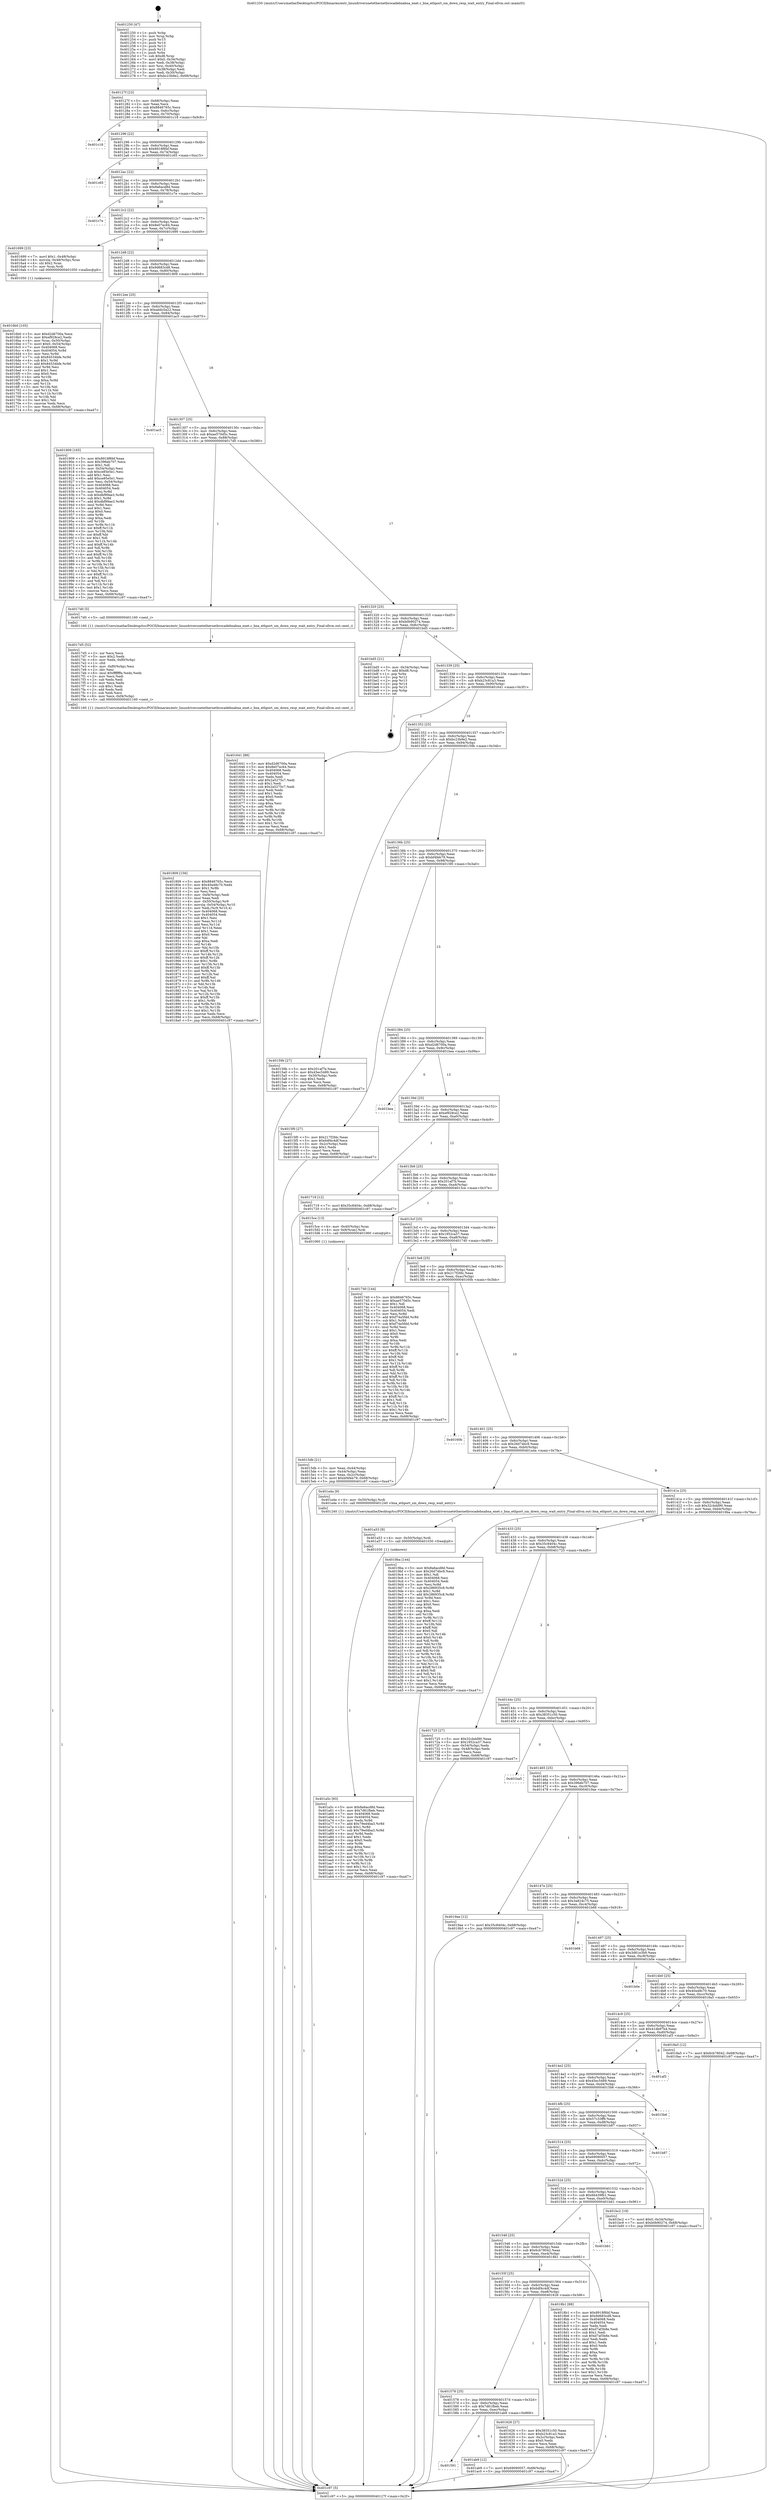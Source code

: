 digraph "0x401250" {
  label = "0x401250 (/mnt/c/Users/mathe/Desktop/tcc/POCII/binaries/extr_linuxdriversnetethernetbrocadebnabna_enet.c_bna_ethport_sm_down_resp_wait_entry_Final-ollvm.out::main(0))"
  labelloc = "t"
  node[shape=record]

  Entry [label="",width=0.3,height=0.3,shape=circle,fillcolor=black,style=filled]
  "0x40127f" [label="{
     0x40127f [23]\l
     | [instrs]\l
     &nbsp;&nbsp;0x40127f \<+3\>: mov -0x68(%rbp),%eax\l
     &nbsp;&nbsp;0x401282 \<+2\>: mov %eax,%ecx\l
     &nbsp;&nbsp;0x401284 \<+6\>: sub $0x8846765c,%ecx\l
     &nbsp;&nbsp;0x40128a \<+3\>: mov %eax,-0x6c(%rbp)\l
     &nbsp;&nbsp;0x40128d \<+3\>: mov %ecx,-0x70(%rbp)\l
     &nbsp;&nbsp;0x401290 \<+6\>: je 0000000000401c18 \<main+0x9c8\>\l
  }"]
  "0x401c18" [label="{
     0x401c18\l
  }", style=dashed]
  "0x401296" [label="{
     0x401296 [22]\l
     | [instrs]\l
     &nbsp;&nbsp;0x401296 \<+5\>: jmp 000000000040129b \<main+0x4b\>\l
     &nbsp;&nbsp;0x40129b \<+3\>: mov -0x6c(%rbp),%eax\l
     &nbsp;&nbsp;0x40129e \<+5\>: sub $0x8918f6bf,%eax\l
     &nbsp;&nbsp;0x4012a3 \<+3\>: mov %eax,-0x74(%rbp)\l
     &nbsp;&nbsp;0x4012a6 \<+6\>: je 0000000000401c65 \<main+0xa15\>\l
  }"]
  Exit [label="",width=0.3,height=0.3,shape=circle,fillcolor=black,style=filled,peripheries=2]
  "0x401c65" [label="{
     0x401c65\l
  }", style=dashed]
  "0x4012ac" [label="{
     0x4012ac [22]\l
     | [instrs]\l
     &nbsp;&nbsp;0x4012ac \<+5\>: jmp 00000000004012b1 \<main+0x61\>\l
     &nbsp;&nbsp;0x4012b1 \<+3\>: mov -0x6c(%rbp),%eax\l
     &nbsp;&nbsp;0x4012b4 \<+5\>: sub $0x8a6acd8d,%eax\l
     &nbsp;&nbsp;0x4012b9 \<+3\>: mov %eax,-0x78(%rbp)\l
     &nbsp;&nbsp;0x4012bc \<+6\>: je 0000000000401c7e \<main+0xa2e\>\l
  }"]
  "0x401591" [label="{
     0x401591\l
  }", style=dashed]
  "0x401c7e" [label="{
     0x401c7e\l
  }", style=dashed]
  "0x4012c2" [label="{
     0x4012c2 [22]\l
     | [instrs]\l
     &nbsp;&nbsp;0x4012c2 \<+5\>: jmp 00000000004012c7 \<main+0x77\>\l
     &nbsp;&nbsp;0x4012c7 \<+3\>: mov -0x6c(%rbp),%eax\l
     &nbsp;&nbsp;0x4012ca \<+5\>: sub $0x8e07ec64,%eax\l
     &nbsp;&nbsp;0x4012cf \<+3\>: mov %eax,-0x7c(%rbp)\l
     &nbsp;&nbsp;0x4012d2 \<+6\>: je 0000000000401699 \<main+0x449\>\l
  }"]
  "0x401ab9" [label="{
     0x401ab9 [12]\l
     | [instrs]\l
     &nbsp;&nbsp;0x401ab9 \<+7\>: movl $0x69090057,-0x68(%rbp)\l
     &nbsp;&nbsp;0x401ac0 \<+5\>: jmp 0000000000401c97 \<main+0xa47\>\l
  }"]
  "0x401699" [label="{
     0x401699 [23]\l
     | [instrs]\l
     &nbsp;&nbsp;0x401699 \<+7\>: movl $0x1,-0x48(%rbp)\l
     &nbsp;&nbsp;0x4016a0 \<+4\>: movslq -0x48(%rbp),%rax\l
     &nbsp;&nbsp;0x4016a4 \<+4\>: shl $0x2,%rax\l
     &nbsp;&nbsp;0x4016a8 \<+3\>: mov %rax,%rdi\l
     &nbsp;&nbsp;0x4016ab \<+5\>: call 0000000000401050 \<malloc@plt\>\l
     | [calls]\l
     &nbsp;&nbsp;0x401050 \{1\} (unknown)\l
  }"]
  "0x4012d8" [label="{
     0x4012d8 [22]\l
     | [instrs]\l
     &nbsp;&nbsp;0x4012d8 \<+5\>: jmp 00000000004012dd \<main+0x8d\>\l
     &nbsp;&nbsp;0x4012dd \<+3\>: mov -0x6c(%rbp),%eax\l
     &nbsp;&nbsp;0x4012e0 \<+5\>: sub $0x9d683cd8,%eax\l
     &nbsp;&nbsp;0x4012e5 \<+3\>: mov %eax,-0x80(%rbp)\l
     &nbsp;&nbsp;0x4012e8 \<+6\>: je 0000000000401909 \<main+0x6b9\>\l
  }"]
  "0x401a5c" [label="{
     0x401a5c [93]\l
     | [instrs]\l
     &nbsp;&nbsp;0x401a5c \<+5\>: mov $0x8a6acd8d,%eax\l
     &nbsp;&nbsp;0x401a61 \<+5\>: mov $0x7d61fbeb,%ecx\l
     &nbsp;&nbsp;0x401a66 \<+7\>: mov 0x404068,%edx\l
     &nbsp;&nbsp;0x401a6d \<+7\>: mov 0x404054,%esi\l
     &nbsp;&nbsp;0x401a74 \<+3\>: mov %edx,%r8d\l
     &nbsp;&nbsp;0x401a77 \<+7\>: add $0x79ed4ba3,%r8d\l
     &nbsp;&nbsp;0x401a7e \<+4\>: sub $0x1,%r8d\l
     &nbsp;&nbsp;0x401a82 \<+7\>: sub $0x79ed4ba3,%r8d\l
     &nbsp;&nbsp;0x401a89 \<+4\>: imul %r8d,%edx\l
     &nbsp;&nbsp;0x401a8d \<+3\>: and $0x1,%edx\l
     &nbsp;&nbsp;0x401a90 \<+3\>: cmp $0x0,%edx\l
     &nbsp;&nbsp;0x401a93 \<+4\>: sete %r9b\l
     &nbsp;&nbsp;0x401a97 \<+3\>: cmp $0xa,%esi\l
     &nbsp;&nbsp;0x401a9a \<+4\>: setl %r10b\l
     &nbsp;&nbsp;0x401a9e \<+3\>: mov %r9b,%r11b\l
     &nbsp;&nbsp;0x401aa1 \<+3\>: and %r10b,%r11b\l
     &nbsp;&nbsp;0x401aa4 \<+3\>: xor %r10b,%r9b\l
     &nbsp;&nbsp;0x401aa7 \<+3\>: or %r9b,%r11b\l
     &nbsp;&nbsp;0x401aaa \<+4\>: test $0x1,%r11b\l
     &nbsp;&nbsp;0x401aae \<+3\>: cmovne %ecx,%eax\l
     &nbsp;&nbsp;0x401ab1 \<+3\>: mov %eax,-0x68(%rbp)\l
     &nbsp;&nbsp;0x401ab4 \<+5\>: jmp 0000000000401c97 \<main+0xa47\>\l
  }"]
  "0x401909" [label="{
     0x401909 [165]\l
     | [instrs]\l
     &nbsp;&nbsp;0x401909 \<+5\>: mov $0x8918f6bf,%eax\l
     &nbsp;&nbsp;0x40190e \<+5\>: mov $0x396eb707,%ecx\l
     &nbsp;&nbsp;0x401913 \<+2\>: mov $0x1,%dl\l
     &nbsp;&nbsp;0x401915 \<+3\>: mov -0x54(%rbp),%esi\l
     &nbsp;&nbsp;0x401918 \<+6\>: sub $0xce85e5e1,%esi\l
     &nbsp;&nbsp;0x40191e \<+3\>: add $0x1,%esi\l
     &nbsp;&nbsp;0x401921 \<+6\>: add $0xce85e5e1,%esi\l
     &nbsp;&nbsp;0x401927 \<+3\>: mov %esi,-0x54(%rbp)\l
     &nbsp;&nbsp;0x40192a \<+7\>: mov 0x404068,%esi\l
     &nbsp;&nbsp;0x401931 \<+7\>: mov 0x404054,%edi\l
     &nbsp;&nbsp;0x401938 \<+3\>: mov %esi,%r8d\l
     &nbsp;&nbsp;0x40193b \<+7\>: sub $0xdbf99ae3,%r8d\l
     &nbsp;&nbsp;0x401942 \<+4\>: sub $0x1,%r8d\l
     &nbsp;&nbsp;0x401946 \<+7\>: add $0xdbf99ae3,%r8d\l
     &nbsp;&nbsp;0x40194d \<+4\>: imul %r8d,%esi\l
     &nbsp;&nbsp;0x401951 \<+3\>: and $0x1,%esi\l
     &nbsp;&nbsp;0x401954 \<+3\>: cmp $0x0,%esi\l
     &nbsp;&nbsp;0x401957 \<+4\>: sete %r9b\l
     &nbsp;&nbsp;0x40195b \<+3\>: cmp $0xa,%edi\l
     &nbsp;&nbsp;0x40195e \<+4\>: setl %r10b\l
     &nbsp;&nbsp;0x401962 \<+3\>: mov %r9b,%r11b\l
     &nbsp;&nbsp;0x401965 \<+4\>: xor $0xff,%r11b\l
     &nbsp;&nbsp;0x401969 \<+3\>: mov %r10b,%bl\l
     &nbsp;&nbsp;0x40196c \<+3\>: xor $0xff,%bl\l
     &nbsp;&nbsp;0x40196f \<+3\>: xor $0x1,%dl\l
     &nbsp;&nbsp;0x401972 \<+3\>: mov %r11b,%r14b\l
     &nbsp;&nbsp;0x401975 \<+4\>: and $0xff,%r14b\l
     &nbsp;&nbsp;0x401979 \<+3\>: and %dl,%r9b\l
     &nbsp;&nbsp;0x40197c \<+3\>: mov %bl,%r15b\l
     &nbsp;&nbsp;0x40197f \<+4\>: and $0xff,%r15b\l
     &nbsp;&nbsp;0x401983 \<+3\>: and %dl,%r10b\l
     &nbsp;&nbsp;0x401986 \<+3\>: or %r9b,%r14b\l
     &nbsp;&nbsp;0x401989 \<+3\>: or %r10b,%r15b\l
     &nbsp;&nbsp;0x40198c \<+3\>: xor %r15b,%r14b\l
     &nbsp;&nbsp;0x40198f \<+3\>: or %bl,%r11b\l
     &nbsp;&nbsp;0x401992 \<+4\>: xor $0xff,%r11b\l
     &nbsp;&nbsp;0x401996 \<+3\>: or $0x1,%dl\l
     &nbsp;&nbsp;0x401999 \<+3\>: and %dl,%r11b\l
     &nbsp;&nbsp;0x40199c \<+3\>: or %r11b,%r14b\l
     &nbsp;&nbsp;0x40199f \<+4\>: test $0x1,%r14b\l
     &nbsp;&nbsp;0x4019a3 \<+3\>: cmovne %ecx,%eax\l
     &nbsp;&nbsp;0x4019a6 \<+3\>: mov %eax,-0x68(%rbp)\l
     &nbsp;&nbsp;0x4019a9 \<+5\>: jmp 0000000000401c97 \<main+0xa47\>\l
  }"]
  "0x4012ee" [label="{
     0x4012ee [25]\l
     | [instrs]\l
     &nbsp;&nbsp;0x4012ee \<+5\>: jmp 00000000004012f3 \<main+0xa3\>\l
     &nbsp;&nbsp;0x4012f3 \<+3\>: mov -0x6c(%rbp),%eax\l
     &nbsp;&nbsp;0x4012f6 \<+5\>: sub $0xabdc5a22,%eax\l
     &nbsp;&nbsp;0x4012fb \<+6\>: mov %eax,-0x84(%rbp)\l
     &nbsp;&nbsp;0x401301 \<+6\>: je 0000000000401ac5 \<main+0x875\>\l
  }"]
  "0x401a53" [label="{
     0x401a53 [9]\l
     | [instrs]\l
     &nbsp;&nbsp;0x401a53 \<+4\>: mov -0x50(%rbp),%rdi\l
     &nbsp;&nbsp;0x401a57 \<+5\>: call 0000000000401030 \<free@plt\>\l
     | [calls]\l
     &nbsp;&nbsp;0x401030 \{1\} (unknown)\l
  }"]
  "0x401ac5" [label="{
     0x401ac5\l
  }", style=dashed]
  "0x401307" [label="{
     0x401307 [25]\l
     | [instrs]\l
     &nbsp;&nbsp;0x401307 \<+5\>: jmp 000000000040130c \<main+0xbc\>\l
     &nbsp;&nbsp;0x40130c \<+3\>: mov -0x6c(%rbp),%eax\l
     &nbsp;&nbsp;0x40130f \<+5\>: sub $0xae570d5c,%eax\l
     &nbsp;&nbsp;0x401314 \<+6\>: mov %eax,-0x88(%rbp)\l
     &nbsp;&nbsp;0x40131a \<+6\>: je 00000000004017d0 \<main+0x580\>\l
  }"]
  "0x401809" [label="{
     0x401809 [156]\l
     | [instrs]\l
     &nbsp;&nbsp;0x401809 \<+5\>: mov $0x8846765c,%ecx\l
     &nbsp;&nbsp;0x40180e \<+5\>: mov $0x40a48c70,%edx\l
     &nbsp;&nbsp;0x401813 \<+3\>: mov $0x1,%r8b\l
     &nbsp;&nbsp;0x401816 \<+2\>: xor %esi,%esi\l
     &nbsp;&nbsp;0x401818 \<+6\>: mov -0xf4(%rbp),%edi\l
     &nbsp;&nbsp;0x40181e \<+3\>: imul %eax,%edi\l
     &nbsp;&nbsp;0x401821 \<+4\>: mov -0x50(%rbp),%r9\l
     &nbsp;&nbsp;0x401825 \<+4\>: movslq -0x54(%rbp),%r10\l
     &nbsp;&nbsp;0x401829 \<+4\>: mov %edi,(%r9,%r10,4)\l
     &nbsp;&nbsp;0x40182d \<+7\>: mov 0x404068,%eax\l
     &nbsp;&nbsp;0x401834 \<+7\>: mov 0x404054,%edi\l
     &nbsp;&nbsp;0x40183b \<+3\>: sub $0x1,%esi\l
     &nbsp;&nbsp;0x40183e \<+3\>: mov %eax,%r11d\l
     &nbsp;&nbsp;0x401841 \<+3\>: add %esi,%r11d\l
     &nbsp;&nbsp;0x401844 \<+4\>: imul %r11d,%eax\l
     &nbsp;&nbsp;0x401848 \<+3\>: and $0x1,%eax\l
     &nbsp;&nbsp;0x40184b \<+3\>: cmp $0x0,%eax\l
     &nbsp;&nbsp;0x40184e \<+3\>: sete %bl\l
     &nbsp;&nbsp;0x401851 \<+3\>: cmp $0xa,%edi\l
     &nbsp;&nbsp;0x401854 \<+4\>: setl %r14b\l
     &nbsp;&nbsp;0x401858 \<+3\>: mov %bl,%r15b\l
     &nbsp;&nbsp;0x40185b \<+4\>: xor $0xff,%r15b\l
     &nbsp;&nbsp;0x40185f \<+3\>: mov %r14b,%r12b\l
     &nbsp;&nbsp;0x401862 \<+4\>: xor $0xff,%r12b\l
     &nbsp;&nbsp;0x401866 \<+4\>: xor $0x1,%r8b\l
     &nbsp;&nbsp;0x40186a \<+3\>: mov %r15b,%r13b\l
     &nbsp;&nbsp;0x40186d \<+4\>: and $0xff,%r13b\l
     &nbsp;&nbsp;0x401871 \<+3\>: and %r8b,%bl\l
     &nbsp;&nbsp;0x401874 \<+3\>: mov %r12b,%al\l
     &nbsp;&nbsp;0x401877 \<+2\>: and $0xff,%al\l
     &nbsp;&nbsp;0x401879 \<+3\>: and %r8b,%r14b\l
     &nbsp;&nbsp;0x40187c \<+3\>: or %bl,%r13b\l
     &nbsp;&nbsp;0x40187f \<+3\>: or %r14b,%al\l
     &nbsp;&nbsp;0x401882 \<+3\>: xor %al,%r13b\l
     &nbsp;&nbsp;0x401885 \<+3\>: or %r12b,%r15b\l
     &nbsp;&nbsp;0x401888 \<+4\>: xor $0xff,%r15b\l
     &nbsp;&nbsp;0x40188c \<+4\>: or $0x1,%r8b\l
     &nbsp;&nbsp;0x401890 \<+3\>: and %r8b,%r15b\l
     &nbsp;&nbsp;0x401893 \<+3\>: or %r15b,%r13b\l
     &nbsp;&nbsp;0x401896 \<+4\>: test $0x1,%r13b\l
     &nbsp;&nbsp;0x40189a \<+3\>: cmovne %edx,%ecx\l
     &nbsp;&nbsp;0x40189d \<+3\>: mov %ecx,-0x68(%rbp)\l
     &nbsp;&nbsp;0x4018a0 \<+5\>: jmp 0000000000401c97 \<main+0xa47\>\l
  }"]
  "0x4017d0" [label="{
     0x4017d0 [5]\l
     | [instrs]\l
     &nbsp;&nbsp;0x4017d0 \<+5\>: call 0000000000401160 \<next_i\>\l
     | [calls]\l
     &nbsp;&nbsp;0x401160 \{1\} (/mnt/c/Users/mathe/Desktop/tcc/POCII/binaries/extr_linuxdriversnetethernetbrocadebnabna_enet.c_bna_ethport_sm_down_resp_wait_entry_Final-ollvm.out::next_i)\l
  }"]
  "0x401320" [label="{
     0x401320 [25]\l
     | [instrs]\l
     &nbsp;&nbsp;0x401320 \<+5\>: jmp 0000000000401325 \<main+0xd5\>\l
     &nbsp;&nbsp;0x401325 \<+3\>: mov -0x6c(%rbp),%eax\l
     &nbsp;&nbsp;0x401328 \<+5\>: sub $0xb0b90274,%eax\l
     &nbsp;&nbsp;0x40132d \<+6\>: mov %eax,-0x8c(%rbp)\l
     &nbsp;&nbsp;0x401333 \<+6\>: je 0000000000401bd5 \<main+0x985\>\l
  }"]
  "0x4017d5" [label="{
     0x4017d5 [52]\l
     | [instrs]\l
     &nbsp;&nbsp;0x4017d5 \<+2\>: xor %ecx,%ecx\l
     &nbsp;&nbsp;0x4017d7 \<+5\>: mov $0x2,%edx\l
     &nbsp;&nbsp;0x4017dc \<+6\>: mov %edx,-0xf0(%rbp)\l
     &nbsp;&nbsp;0x4017e2 \<+1\>: cltd\l
     &nbsp;&nbsp;0x4017e3 \<+6\>: mov -0xf0(%rbp),%esi\l
     &nbsp;&nbsp;0x4017e9 \<+2\>: idiv %esi\l
     &nbsp;&nbsp;0x4017eb \<+6\>: imul $0xfffffffe,%edx,%edx\l
     &nbsp;&nbsp;0x4017f1 \<+2\>: mov %ecx,%edi\l
     &nbsp;&nbsp;0x4017f3 \<+2\>: sub %edx,%edi\l
     &nbsp;&nbsp;0x4017f5 \<+2\>: mov %ecx,%edx\l
     &nbsp;&nbsp;0x4017f7 \<+3\>: sub $0x1,%edx\l
     &nbsp;&nbsp;0x4017fa \<+2\>: add %edx,%edi\l
     &nbsp;&nbsp;0x4017fc \<+2\>: sub %edi,%ecx\l
     &nbsp;&nbsp;0x4017fe \<+6\>: mov %ecx,-0xf4(%rbp)\l
     &nbsp;&nbsp;0x401804 \<+5\>: call 0000000000401160 \<next_i\>\l
     | [calls]\l
     &nbsp;&nbsp;0x401160 \{1\} (/mnt/c/Users/mathe/Desktop/tcc/POCII/binaries/extr_linuxdriversnetethernetbrocadebnabna_enet.c_bna_ethport_sm_down_resp_wait_entry_Final-ollvm.out::next_i)\l
  }"]
  "0x401bd5" [label="{
     0x401bd5 [21]\l
     | [instrs]\l
     &nbsp;&nbsp;0x401bd5 \<+3\>: mov -0x34(%rbp),%eax\l
     &nbsp;&nbsp;0x401bd8 \<+7\>: add $0xd8,%rsp\l
     &nbsp;&nbsp;0x401bdf \<+1\>: pop %rbx\l
     &nbsp;&nbsp;0x401be0 \<+2\>: pop %r12\l
     &nbsp;&nbsp;0x401be2 \<+2\>: pop %r13\l
     &nbsp;&nbsp;0x401be4 \<+2\>: pop %r14\l
     &nbsp;&nbsp;0x401be6 \<+2\>: pop %r15\l
     &nbsp;&nbsp;0x401be8 \<+1\>: pop %rbp\l
     &nbsp;&nbsp;0x401be9 \<+1\>: ret\l
  }"]
  "0x401339" [label="{
     0x401339 [25]\l
     | [instrs]\l
     &nbsp;&nbsp;0x401339 \<+5\>: jmp 000000000040133e \<main+0xee\>\l
     &nbsp;&nbsp;0x40133e \<+3\>: mov -0x6c(%rbp),%eax\l
     &nbsp;&nbsp;0x401341 \<+5\>: sub $0xb23c81a3,%eax\l
     &nbsp;&nbsp;0x401346 \<+6\>: mov %eax,-0x90(%rbp)\l
     &nbsp;&nbsp;0x40134c \<+6\>: je 0000000000401641 \<main+0x3f1\>\l
  }"]
  "0x4016b0" [label="{
     0x4016b0 [105]\l
     | [instrs]\l
     &nbsp;&nbsp;0x4016b0 \<+5\>: mov $0xd2d6700a,%ecx\l
     &nbsp;&nbsp;0x4016b5 \<+5\>: mov $0xef928ce2,%edx\l
     &nbsp;&nbsp;0x4016ba \<+4\>: mov %rax,-0x50(%rbp)\l
     &nbsp;&nbsp;0x4016be \<+7\>: movl $0x0,-0x54(%rbp)\l
     &nbsp;&nbsp;0x4016c5 \<+7\>: mov 0x404068,%esi\l
     &nbsp;&nbsp;0x4016cc \<+8\>: mov 0x404054,%r8d\l
     &nbsp;&nbsp;0x4016d4 \<+3\>: mov %esi,%r9d\l
     &nbsp;&nbsp;0x4016d7 \<+7\>: sub $0x84534bfe,%r9d\l
     &nbsp;&nbsp;0x4016de \<+4\>: sub $0x1,%r9d\l
     &nbsp;&nbsp;0x4016e2 \<+7\>: add $0x84534bfe,%r9d\l
     &nbsp;&nbsp;0x4016e9 \<+4\>: imul %r9d,%esi\l
     &nbsp;&nbsp;0x4016ed \<+3\>: and $0x1,%esi\l
     &nbsp;&nbsp;0x4016f0 \<+3\>: cmp $0x0,%esi\l
     &nbsp;&nbsp;0x4016f3 \<+4\>: sete %r10b\l
     &nbsp;&nbsp;0x4016f7 \<+4\>: cmp $0xa,%r8d\l
     &nbsp;&nbsp;0x4016fb \<+4\>: setl %r11b\l
     &nbsp;&nbsp;0x4016ff \<+3\>: mov %r10b,%bl\l
     &nbsp;&nbsp;0x401702 \<+3\>: and %r11b,%bl\l
     &nbsp;&nbsp;0x401705 \<+3\>: xor %r11b,%r10b\l
     &nbsp;&nbsp;0x401708 \<+3\>: or %r10b,%bl\l
     &nbsp;&nbsp;0x40170b \<+3\>: test $0x1,%bl\l
     &nbsp;&nbsp;0x40170e \<+3\>: cmovne %edx,%ecx\l
     &nbsp;&nbsp;0x401711 \<+3\>: mov %ecx,-0x68(%rbp)\l
     &nbsp;&nbsp;0x401714 \<+5\>: jmp 0000000000401c97 \<main+0xa47\>\l
  }"]
  "0x401641" [label="{
     0x401641 [88]\l
     | [instrs]\l
     &nbsp;&nbsp;0x401641 \<+5\>: mov $0xd2d6700a,%eax\l
     &nbsp;&nbsp;0x401646 \<+5\>: mov $0x8e07ec64,%ecx\l
     &nbsp;&nbsp;0x40164b \<+7\>: mov 0x404068,%edx\l
     &nbsp;&nbsp;0x401652 \<+7\>: mov 0x404054,%esi\l
     &nbsp;&nbsp;0x401659 \<+2\>: mov %edx,%edi\l
     &nbsp;&nbsp;0x40165b \<+6\>: add $0x2a5275c7,%edi\l
     &nbsp;&nbsp;0x401661 \<+3\>: sub $0x1,%edi\l
     &nbsp;&nbsp;0x401664 \<+6\>: sub $0x2a5275c7,%edi\l
     &nbsp;&nbsp;0x40166a \<+3\>: imul %edi,%edx\l
     &nbsp;&nbsp;0x40166d \<+3\>: and $0x1,%edx\l
     &nbsp;&nbsp;0x401670 \<+3\>: cmp $0x0,%edx\l
     &nbsp;&nbsp;0x401673 \<+4\>: sete %r8b\l
     &nbsp;&nbsp;0x401677 \<+3\>: cmp $0xa,%esi\l
     &nbsp;&nbsp;0x40167a \<+4\>: setl %r9b\l
     &nbsp;&nbsp;0x40167e \<+3\>: mov %r8b,%r10b\l
     &nbsp;&nbsp;0x401681 \<+3\>: and %r9b,%r10b\l
     &nbsp;&nbsp;0x401684 \<+3\>: xor %r9b,%r8b\l
     &nbsp;&nbsp;0x401687 \<+3\>: or %r8b,%r10b\l
     &nbsp;&nbsp;0x40168a \<+4\>: test $0x1,%r10b\l
     &nbsp;&nbsp;0x40168e \<+3\>: cmovne %ecx,%eax\l
     &nbsp;&nbsp;0x401691 \<+3\>: mov %eax,-0x68(%rbp)\l
     &nbsp;&nbsp;0x401694 \<+5\>: jmp 0000000000401c97 \<main+0xa47\>\l
  }"]
  "0x401352" [label="{
     0x401352 [25]\l
     | [instrs]\l
     &nbsp;&nbsp;0x401352 \<+5\>: jmp 0000000000401357 \<main+0x107\>\l
     &nbsp;&nbsp;0x401357 \<+3\>: mov -0x6c(%rbp),%eax\l
     &nbsp;&nbsp;0x40135a \<+5\>: sub $0xbc23b9e2,%eax\l
     &nbsp;&nbsp;0x40135f \<+6\>: mov %eax,-0x94(%rbp)\l
     &nbsp;&nbsp;0x401365 \<+6\>: je 000000000040159b \<main+0x34b\>\l
  }"]
  "0x401578" [label="{
     0x401578 [25]\l
     | [instrs]\l
     &nbsp;&nbsp;0x401578 \<+5\>: jmp 000000000040157d \<main+0x32d\>\l
     &nbsp;&nbsp;0x40157d \<+3\>: mov -0x6c(%rbp),%eax\l
     &nbsp;&nbsp;0x401580 \<+5\>: sub $0x7d61fbeb,%eax\l
     &nbsp;&nbsp;0x401585 \<+6\>: mov %eax,-0xec(%rbp)\l
     &nbsp;&nbsp;0x40158b \<+6\>: je 0000000000401ab9 \<main+0x869\>\l
  }"]
  "0x40159b" [label="{
     0x40159b [27]\l
     | [instrs]\l
     &nbsp;&nbsp;0x40159b \<+5\>: mov $0x201af7b,%eax\l
     &nbsp;&nbsp;0x4015a0 \<+5\>: mov $0x45ec5489,%ecx\l
     &nbsp;&nbsp;0x4015a5 \<+3\>: mov -0x30(%rbp),%edx\l
     &nbsp;&nbsp;0x4015a8 \<+3\>: cmp $0x2,%edx\l
     &nbsp;&nbsp;0x4015ab \<+3\>: cmovne %ecx,%eax\l
     &nbsp;&nbsp;0x4015ae \<+3\>: mov %eax,-0x68(%rbp)\l
     &nbsp;&nbsp;0x4015b1 \<+5\>: jmp 0000000000401c97 \<main+0xa47\>\l
  }"]
  "0x40136b" [label="{
     0x40136b [25]\l
     | [instrs]\l
     &nbsp;&nbsp;0x40136b \<+5\>: jmp 0000000000401370 \<main+0x120\>\l
     &nbsp;&nbsp;0x401370 \<+3\>: mov -0x6c(%rbp),%eax\l
     &nbsp;&nbsp;0x401373 \<+5\>: sub $0xbf4feb79,%eax\l
     &nbsp;&nbsp;0x401378 \<+6\>: mov %eax,-0x98(%rbp)\l
     &nbsp;&nbsp;0x40137e \<+6\>: je 00000000004015f0 \<main+0x3a0\>\l
  }"]
  "0x401c97" [label="{
     0x401c97 [5]\l
     | [instrs]\l
     &nbsp;&nbsp;0x401c97 \<+5\>: jmp 000000000040127f \<main+0x2f\>\l
  }"]
  "0x401250" [label="{
     0x401250 [47]\l
     | [instrs]\l
     &nbsp;&nbsp;0x401250 \<+1\>: push %rbp\l
     &nbsp;&nbsp;0x401251 \<+3\>: mov %rsp,%rbp\l
     &nbsp;&nbsp;0x401254 \<+2\>: push %r15\l
     &nbsp;&nbsp;0x401256 \<+2\>: push %r14\l
     &nbsp;&nbsp;0x401258 \<+2\>: push %r13\l
     &nbsp;&nbsp;0x40125a \<+2\>: push %r12\l
     &nbsp;&nbsp;0x40125c \<+1\>: push %rbx\l
     &nbsp;&nbsp;0x40125d \<+7\>: sub $0xd8,%rsp\l
     &nbsp;&nbsp;0x401264 \<+7\>: movl $0x0,-0x34(%rbp)\l
     &nbsp;&nbsp;0x40126b \<+3\>: mov %edi,-0x38(%rbp)\l
     &nbsp;&nbsp;0x40126e \<+4\>: mov %rsi,-0x40(%rbp)\l
     &nbsp;&nbsp;0x401272 \<+3\>: mov -0x38(%rbp),%edi\l
     &nbsp;&nbsp;0x401275 \<+3\>: mov %edi,-0x30(%rbp)\l
     &nbsp;&nbsp;0x401278 \<+7\>: movl $0xbc23b9e2,-0x68(%rbp)\l
  }"]
  "0x401626" [label="{
     0x401626 [27]\l
     | [instrs]\l
     &nbsp;&nbsp;0x401626 \<+5\>: mov $0x38351c50,%eax\l
     &nbsp;&nbsp;0x40162b \<+5\>: mov $0xb23c81a3,%ecx\l
     &nbsp;&nbsp;0x401630 \<+3\>: mov -0x2c(%rbp),%edx\l
     &nbsp;&nbsp;0x401633 \<+3\>: cmp $0x0,%edx\l
     &nbsp;&nbsp;0x401636 \<+3\>: cmove %ecx,%eax\l
     &nbsp;&nbsp;0x401639 \<+3\>: mov %eax,-0x68(%rbp)\l
     &nbsp;&nbsp;0x40163c \<+5\>: jmp 0000000000401c97 \<main+0xa47\>\l
  }"]
  "0x4015f0" [label="{
     0x4015f0 [27]\l
     | [instrs]\l
     &nbsp;&nbsp;0x4015f0 \<+5\>: mov $0x217f2fdc,%eax\l
     &nbsp;&nbsp;0x4015f5 \<+5\>: mov $0x6df4c4df,%ecx\l
     &nbsp;&nbsp;0x4015fa \<+3\>: mov -0x2c(%rbp),%edx\l
     &nbsp;&nbsp;0x4015fd \<+3\>: cmp $0x1,%edx\l
     &nbsp;&nbsp;0x401600 \<+3\>: cmovl %ecx,%eax\l
     &nbsp;&nbsp;0x401603 \<+3\>: mov %eax,-0x68(%rbp)\l
     &nbsp;&nbsp;0x401606 \<+5\>: jmp 0000000000401c97 \<main+0xa47\>\l
  }"]
  "0x401384" [label="{
     0x401384 [25]\l
     | [instrs]\l
     &nbsp;&nbsp;0x401384 \<+5\>: jmp 0000000000401389 \<main+0x139\>\l
     &nbsp;&nbsp;0x401389 \<+3\>: mov -0x6c(%rbp),%eax\l
     &nbsp;&nbsp;0x40138c \<+5\>: sub $0xd2d6700a,%eax\l
     &nbsp;&nbsp;0x401391 \<+6\>: mov %eax,-0x9c(%rbp)\l
     &nbsp;&nbsp;0x401397 \<+6\>: je 0000000000401bea \<main+0x99a\>\l
  }"]
  "0x40155f" [label="{
     0x40155f [25]\l
     | [instrs]\l
     &nbsp;&nbsp;0x40155f \<+5\>: jmp 0000000000401564 \<main+0x314\>\l
     &nbsp;&nbsp;0x401564 \<+3\>: mov -0x6c(%rbp),%eax\l
     &nbsp;&nbsp;0x401567 \<+5\>: sub $0x6df4c4df,%eax\l
     &nbsp;&nbsp;0x40156c \<+6\>: mov %eax,-0xe8(%rbp)\l
     &nbsp;&nbsp;0x401572 \<+6\>: je 0000000000401626 \<main+0x3d6\>\l
  }"]
  "0x401bea" [label="{
     0x401bea\l
  }", style=dashed]
  "0x40139d" [label="{
     0x40139d [25]\l
     | [instrs]\l
     &nbsp;&nbsp;0x40139d \<+5\>: jmp 00000000004013a2 \<main+0x152\>\l
     &nbsp;&nbsp;0x4013a2 \<+3\>: mov -0x6c(%rbp),%eax\l
     &nbsp;&nbsp;0x4013a5 \<+5\>: sub $0xef928ce2,%eax\l
     &nbsp;&nbsp;0x4013aa \<+6\>: mov %eax,-0xa0(%rbp)\l
     &nbsp;&nbsp;0x4013b0 \<+6\>: je 0000000000401719 \<main+0x4c9\>\l
  }"]
  "0x4018b1" [label="{
     0x4018b1 [88]\l
     | [instrs]\l
     &nbsp;&nbsp;0x4018b1 \<+5\>: mov $0x8918f6bf,%eax\l
     &nbsp;&nbsp;0x4018b6 \<+5\>: mov $0x9d683cd8,%ecx\l
     &nbsp;&nbsp;0x4018bb \<+7\>: mov 0x404068,%edx\l
     &nbsp;&nbsp;0x4018c2 \<+7\>: mov 0x404054,%esi\l
     &nbsp;&nbsp;0x4018c9 \<+2\>: mov %edx,%edi\l
     &nbsp;&nbsp;0x4018cb \<+6\>: add $0xd7af3b8e,%edi\l
     &nbsp;&nbsp;0x4018d1 \<+3\>: sub $0x1,%edi\l
     &nbsp;&nbsp;0x4018d4 \<+6\>: sub $0xd7af3b8e,%edi\l
     &nbsp;&nbsp;0x4018da \<+3\>: imul %edi,%edx\l
     &nbsp;&nbsp;0x4018dd \<+3\>: and $0x1,%edx\l
     &nbsp;&nbsp;0x4018e0 \<+3\>: cmp $0x0,%edx\l
     &nbsp;&nbsp;0x4018e3 \<+4\>: sete %r8b\l
     &nbsp;&nbsp;0x4018e7 \<+3\>: cmp $0xa,%esi\l
     &nbsp;&nbsp;0x4018ea \<+4\>: setl %r9b\l
     &nbsp;&nbsp;0x4018ee \<+3\>: mov %r8b,%r10b\l
     &nbsp;&nbsp;0x4018f1 \<+3\>: and %r9b,%r10b\l
     &nbsp;&nbsp;0x4018f4 \<+3\>: xor %r9b,%r8b\l
     &nbsp;&nbsp;0x4018f7 \<+3\>: or %r8b,%r10b\l
     &nbsp;&nbsp;0x4018fa \<+4\>: test $0x1,%r10b\l
     &nbsp;&nbsp;0x4018fe \<+3\>: cmovne %ecx,%eax\l
     &nbsp;&nbsp;0x401901 \<+3\>: mov %eax,-0x68(%rbp)\l
     &nbsp;&nbsp;0x401904 \<+5\>: jmp 0000000000401c97 \<main+0xa47\>\l
  }"]
  "0x401719" [label="{
     0x401719 [12]\l
     | [instrs]\l
     &nbsp;&nbsp;0x401719 \<+7\>: movl $0x35c8404c,-0x68(%rbp)\l
     &nbsp;&nbsp;0x401720 \<+5\>: jmp 0000000000401c97 \<main+0xa47\>\l
  }"]
  "0x4013b6" [label="{
     0x4013b6 [25]\l
     | [instrs]\l
     &nbsp;&nbsp;0x4013b6 \<+5\>: jmp 00000000004013bb \<main+0x16b\>\l
     &nbsp;&nbsp;0x4013bb \<+3\>: mov -0x6c(%rbp),%eax\l
     &nbsp;&nbsp;0x4013be \<+5\>: sub $0x201af7b,%eax\l
     &nbsp;&nbsp;0x4013c3 \<+6\>: mov %eax,-0xa4(%rbp)\l
     &nbsp;&nbsp;0x4013c9 \<+6\>: je 00000000004015ce \<main+0x37e\>\l
  }"]
  "0x401546" [label="{
     0x401546 [25]\l
     | [instrs]\l
     &nbsp;&nbsp;0x401546 \<+5\>: jmp 000000000040154b \<main+0x2fb\>\l
     &nbsp;&nbsp;0x40154b \<+3\>: mov -0x6c(%rbp),%eax\l
     &nbsp;&nbsp;0x40154e \<+5\>: sub $0x6cb78042,%eax\l
     &nbsp;&nbsp;0x401553 \<+6\>: mov %eax,-0xe4(%rbp)\l
     &nbsp;&nbsp;0x401559 \<+6\>: je 00000000004018b1 \<main+0x661\>\l
  }"]
  "0x4015ce" [label="{
     0x4015ce [13]\l
     | [instrs]\l
     &nbsp;&nbsp;0x4015ce \<+4\>: mov -0x40(%rbp),%rax\l
     &nbsp;&nbsp;0x4015d2 \<+4\>: mov 0x8(%rax),%rdi\l
     &nbsp;&nbsp;0x4015d6 \<+5\>: call 0000000000401060 \<atoi@plt\>\l
     | [calls]\l
     &nbsp;&nbsp;0x401060 \{1\} (unknown)\l
  }"]
  "0x4013cf" [label="{
     0x4013cf [25]\l
     | [instrs]\l
     &nbsp;&nbsp;0x4013cf \<+5\>: jmp 00000000004013d4 \<main+0x184\>\l
     &nbsp;&nbsp;0x4013d4 \<+3\>: mov -0x6c(%rbp),%eax\l
     &nbsp;&nbsp;0x4013d7 \<+5\>: sub $0x1952ca37,%eax\l
     &nbsp;&nbsp;0x4013dc \<+6\>: mov %eax,-0xa8(%rbp)\l
     &nbsp;&nbsp;0x4013e2 \<+6\>: je 0000000000401740 \<main+0x4f0\>\l
  }"]
  "0x4015db" [label="{
     0x4015db [21]\l
     | [instrs]\l
     &nbsp;&nbsp;0x4015db \<+3\>: mov %eax,-0x44(%rbp)\l
     &nbsp;&nbsp;0x4015de \<+3\>: mov -0x44(%rbp),%eax\l
     &nbsp;&nbsp;0x4015e1 \<+3\>: mov %eax,-0x2c(%rbp)\l
     &nbsp;&nbsp;0x4015e4 \<+7\>: movl $0xbf4feb79,-0x68(%rbp)\l
     &nbsp;&nbsp;0x4015eb \<+5\>: jmp 0000000000401c97 \<main+0xa47\>\l
  }"]
  "0x401bb1" [label="{
     0x401bb1\l
  }", style=dashed]
  "0x401740" [label="{
     0x401740 [144]\l
     | [instrs]\l
     &nbsp;&nbsp;0x401740 \<+5\>: mov $0x8846765c,%eax\l
     &nbsp;&nbsp;0x401745 \<+5\>: mov $0xae570d5c,%ecx\l
     &nbsp;&nbsp;0x40174a \<+2\>: mov $0x1,%dl\l
     &nbsp;&nbsp;0x40174c \<+7\>: mov 0x404068,%esi\l
     &nbsp;&nbsp;0x401753 \<+7\>: mov 0x404054,%edi\l
     &nbsp;&nbsp;0x40175a \<+3\>: mov %esi,%r8d\l
     &nbsp;&nbsp;0x40175d \<+7\>: add $0xf74a5fdd,%r8d\l
     &nbsp;&nbsp;0x401764 \<+4\>: sub $0x1,%r8d\l
     &nbsp;&nbsp;0x401768 \<+7\>: sub $0xf74a5fdd,%r8d\l
     &nbsp;&nbsp;0x40176f \<+4\>: imul %r8d,%esi\l
     &nbsp;&nbsp;0x401773 \<+3\>: and $0x1,%esi\l
     &nbsp;&nbsp;0x401776 \<+3\>: cmp $0x0,%esi\l
     &nbsp;&nbsp;0x401779 \<+4\>: sete %r9b\l
     &nbsp;&nbsp;0x40177d \<+3\>: cmp $0xa,%edi\l
     &nbsp;&nbsp;0x401780 \<+4\>: setl %r10b\l
     &nbsp;&nbsp;0x401784 \<+3\>: mov %r9b,%r11b\l
     &nbsp;&nbsp;0x401787 \<+4\>: xor $0xff,%r11b\l
     &nbsp;&nbsp;0x40178b \<+3\>: mov %r10b,%bl\l
     &nbsp;&nbsp;0x40178e \<+3\>: xor $0xff,%bl\l
     &nbsp;&nbsp;0x401791 \<+3\>: xor $0x1,%dl\l
     &nbsp;&nbsp;0x401794 \<+3\>: mov %r11b,%r14b\l
     &nbsp;&nbsp;0x401797 \<+4\>: and $0xff,%r14b\l
     &nbsp;&nbsp;0x40179b \<+3\>: and %dl,%r9b\l
     &nbsp;&nbsp;0x40179e \<+3\>: mov %bl,%r15b\l
     &nbsp;&nbsp;0x4017a1 \<+4\>: and $0xff,%r15b\l
     &nbsp;&nbsp;0x4017a5 \<+3\>: and %dl,%r10b\l
     &nbsp;&nbsp;0x4017a8 \<+3\>: or %r9b,%r14b\l
     &nbsp;&nbsp;0x4017ab \<+3\>: or %r10b,%r15b\l
     &nbsp;&nbsp;0x4017ae \<+3\>: xor %r15b,%r14b\l
     &nbsp;&nbsp;0x4017b1 \<+3\>: or %bl,%r11b\l
     &nbsp;&nbsp;0x4017b4 \<+4\>: xor $0xff,%r11b\l
     &nbsp;&nbsp;0x4017b8 \<+3\>: or $0x1,%dl\l
     &nbsp;&nbsp;0x4017bb \<+3\>: and %dl,%r11b\l
     &nbsp;&nbsp;0x4017be \<+3\>: or %r11b,%r14b\l
     &nbsp;&nbsp;0x4017c1 \<+4\>: test $0x1,%r14b\l
     &nbsp;&nbsp;0x4017c5 \<+3\>: cmovne %ecx,%eax\l
     &nbsp;&nbsp;0x4017c8 \<+3\>: mov %eax,-0x68(%rbp)\l
     &nbsp;&nbsp;0x4017cb \<+5\>: jmp 0000000000401c97 \<main+0xa47\>\l
  }"]
  "0x4013e8" [label="{
     0x4013e8 [25]\l
     | [instrs]\l
     &nbsp;&nbsp;0x4013e8 \<+5\>: jmp 00000000004013ed \<main+0x19d\>\l
     &nbsp;&nbsp;0x4013ed \<+3\>: mov -0x6c(%rbp),%eax\l
     &nbsp;&nbsp;0x4013f0 \<+5\>: sub $0x217f2fdc,%eax\l
     &nbsp;&nbsp;0x4013f5 \<+6\>: mov %eax,-0xac(%rbp)\l
     &nbsp;&nbsp;0x4013fb \<+6\>: je 000000000040160b \<main+0x3bb\>\l
  }"]
  "0x40152d" [label="{
     0x40152d [25]\l
     | [instrs]\l
     &nbsp;&nbsp;0x40152d \<+5\>: jmp 0000000000401532 \<main+0x2e2\>\l
     &nbsp;&nbsp;0x401532 \<+3\>: mov -0x6c(%rbp),%eax\l
     &nbsp;&nbsp;0x401535 \<+5\>: sub $0x6b439fb1,%eax\l
     &nbsp;&nbsp;0x40153a \<+6\>: mov %eax,-0xe0(%rbp)\l
     &nbsp;&nbsp;0x401540 \<+6\>: je 0000000000401bb1 \<main+0x961\>\l
  }"]
  "0x40160b" [label="{
     0x40160b\l
  }", style=dashed]
  "0x401401" [label="{
     0x401401 [25]\l
     | [instrs]\l
     &nbsp;&nbsp;0x401401 \<+5\>: jmp 0000000000401406 \<main+0x1b6\>\l
     &nbsp;&nbsp;0x401406 \<+3\>: mov -0x6c(%rbp),%eax\l
     &nbsp;&nbsp;0x401409 \<+5\>: sub $0x26d74bc9,%eax\l
     &nbsp;&nbsp;0x40140e \<+6\>: mov %eax,-0xb0(%rbp)\l
     &nbsp;&nbsp;0x401414 \<+6\>: je 0000000000401a4a \<main+0x7fa\>\l
  }"]
  "0x401bc2" [label="{
     0x401bc2 [19]\l
     | [instrs]\l
     &nbsp;&nbsp;0x401bc2 \<+7\>: movl $0x0,-0x34(%rbp)\l
     &nbsp;&nbsp;0x401bc9 \<+7\>: movl $0xb0b90274,-0x68(%rbp)\l
     &nbsp;&nbsp;0x401bd0 \<+5\>: jmp 0000000000401c97 \<main+0xa47\>\l
  }"]
  "0x401a4a" [label="{
     0x401a4a [9]\l
     | [instrs]\l
     &nbsp;&nbsp;0x401a4a \<+4\>: mov -0x50(%rbp),%rdi\l
     &nbsp;&nbsp;0x401a4e \<+5\>: call 0000000000401240 \<bna_ethport_sm_down_resp_wait_entry\>\l
     | [calls]\l
     &nbsp;&nbsp;0x401240 \{1\} (/mnt/c/Users/mathe/Desktop/tcc/POCII/binaries/extr_linuxdriversnetethernetbrocadebnabna_enet.c_bna_ethport_sm_down_resp_wait_entry_Final-ollvm.out::bna_ethport_sm_down_resp_wait_entry)\l
  }"]
  "0x40141a" [label="{
     0x40141a [25]\l
     | [instrs]\l
     &nbsp;&nbsp;0x40141a \<+5\>: jmp 000000000040141f \<main+0x1cf\>\l
     &nbsp;&nbsp;0x40141f \<+3\>: mov -0x6c(%rbp),%eax\l
     &nbsp;&nbsp;0x401422 \<+5\>: sub $0x32cbdd90,%eax\l
     &nbsp;&nbsp;0x401427 \<+6\>: mov %eax,-0xb4(%rbp)\l
     &nbsp;&nbsp;0x40142d \<+6\>: je 00000000004019ba \<main+0x76a\>\l
  }"]
  "0x401514" [label="{
     0x401514 [25]\l
     | [instrs]\l
     &nbsp;&nbsp;0x401514 \<+5\>: jmp 0000000000401519 \<main+0x2c9\>\l
     &nbsp;&nbsp;0x401519 \<+3\>: mov -0x6c(%rbp),%eax\l
     &nbsp;&nbsp;0x40151c \<+5\>: sub $0x69090057,%eax\l
     &nbsp;&nbsp;0x401521 \<+6\>: mov %eax,-0xdc(%rbp)\l
     &nbsp;&nbsp;0x401527 \<+6\>: je 0000000000401bc2 \<main+0x972\>\l
  }"]
  "0x4019ba" [label="{
     0x4019ba [144]\l
     | [instrs]\l
     &nbsp;&nbsp;0x4019ba \<+5\>: mov $0x8a6acd8d,%eax\l
     &nbsp;&nbsp;0x4019bf \<+5\>: mov $0x26d74bc9,%ecx\l
     &nbsp;&nbsp;0x4019c4 \<+2\>: mov $0x1,%dl\l
     &nbsp;&nbsp;0x4019c6 \<+7\>: mov 0x404068,%esi\l
     &nbsp;&nbsp;0x4019cd \<+7\>: mov 0x404054,%edi\l
     &nbsp;&nbsp;0x4019d4 \<+3\>: mov %esi,%r8d\l
     &nbsp;&nbsp;0x4019d7 \<+7\>: sub $0x286935c8,%r8d\l
     &nbsp;&nbsp;0x4019de \<+4\>: sub $0x1,%r8d\l
     &nbsp;&nbsp;0x4019e2 \<+7\>: add $0x286935c8,%r8d\l
     &nbsp;&nbsp;0x4019e9 \<+4\>: imul %r8d,%esi\l
     &nbsp;&nbsp;0x4019ed \<+3\>: and $0x1,%esi\l
     &nbsp;&nbsp;0x4019f0 \<+3\>: cmp $0x0,%esi\l
     &nbsp;&nbsp;0x4019f3 \<+4\>: sete %r9b\l
     &nbsp;&nbsp;0x4019f7 \<+3\>: cmp $0xa,%edi\l
     &nbsp;&nbsp;0x4019fa \<+4\>: setl %r10b\l
     &nbsp;&nbsp;0x4019fe \<+3\>: mov %r9b,%r11b\l
     &nbsp;&nbsp;0x401a01 \<+4\>: xor $0xff,%r11b\l
     &nbsp;&nbsp;0x401a05 \<+3\>: mov %r10b,%bl\l
     &nbsp;&nbsp;0x401a08 \<+3\>: xor $0xff,%bl\l
     &nbsp;&nbsp;0x401a0b \<+3\>: xor $0x0,%dl\l
     &nbsp;&nbsp;0x401a0e \<+3\>: mov %r11b,%r14b\l
     &nbsp;&nbsp;0x401a11 \<+4\>: and $0x0,%r14b\l
     &nbsp;&nbsp;0x401a15 \<+3\>: and %dl,%r9b\l
     &nbsp;&nbsp;0x401a18 \<+3\>: mov %bl,%r15b\l
     &nbsp;&nbsp;0x401a1b \<+4\>: and $0x0,%r15b\l
     &nbsp;&nbsp;0x401a1f \<+3\>: and %dl,%r10b\l
     &nbsp;&nbsp;0x401a22 \<+3\>: or %r9b,%r14b\l
     &nbsp;&nbsp;0x401a25 \<+3\>: or %r10b,%r15b\l
     &nbsp;&nbsp;0x401a28 \<+3\>: xor %r15b,%r14b\l
     &nbsp;&nbsp;0x401a2b \<+3\>: or %bl,%r11b\l
     &nbsp;&nbsp;0x401a2e \<+4\>: xor $0xff,%r11b\l
     &nbsp;&nbsp;0x401a32 \<+3\>: or $0x0,%dl\l
     &nbsp;&nbsp;0x401a35 \<+3\>: and %dl,%r11b\l
     &nbsp;&nbsp;0x401a38 \<+3\>: or %r11b,%r14b\l
     &nbsp;&nbsp;0x401a3b \<+4\>: test $0x1,%r14b\l
     &nbsp;&nbsp;0x401a3f \<+3\>: cmovne %ecx,%eax\l
     &nbsp;&nbsp;0x401a42 \<+3\>: mov %eax,-0x68(%rbp)\l
     &nbsp;&nbsp;0x401a45 \<+5\>: jmp 0000000000401c97 \<main+0xa47\>\l
  }"]
  "0x401433" [label="{
     0x401433 [25]\l
     | [instrs]\l
     &nbsp;&nbsp;0x401433 \<+5\>: jmp 0000000000401438 \<main+0x1e8\>\l
     &nbsp;&nbsp;0x401438 \<+3\>: mov -0x6c(%rbp),%eax\l
     &nbsp;&nbsp;0x40143b \<+5\>: sub $0x35c8404c,%eax\l
     &nbsp;&nbsp;0x401440 \<+6\>: mov %eax,-0xb8(%rbp)\l
     &nbsp;&nbsp;0x401446 \<+6\>: je 0000000000401725 \<main+0x4d5\>\l
  }"]
  "0x401b87" [label="{
     0x401b87\l
  }", style=dashed]
  "0x401725" [label="{
     0x401725 [27]\l
     | [instrs]\l
     &nbsp;&nbsp;0x401725 \<+5\>: mov $0x32cbdd90,%eax\l
     &nbsp;&nbsp;0x40172a \<+5\>: mov $0x1952ca37,%ecx\l
     &nbsp;&nbsp;0x40172f \<+3\>: mov -0x54(%rbp),%edx\l
     &nbsp;&nbsp;0x401732 \<+3\>: cmp -0x48(%rbp),%edx\l
     &nbsp;&nbsp;0x401735 \<+3\>: cmovl %ecx,%eax\l
     &nbsp;&nbsp;0x401738 \<+3\>: mov %eax,-0x68(%rbp)\l
     &nbsp;&nbsp;0x40173b \<+5\>: jmp 0000000000401c97 \<main+0xa47\>\l
  }"]
  "0x40144c" [label="{
     0x40144c [25]\l
     | [instrs]\l
     &nbsp;&nbsp;0x40144c \<+5\>: jmp 0000000000401451 \<main+0x201\>\l
     &nbsp;&nbsp;0x401451 \<+3\>: mov -0x6c(%rbp),%eax\l
     &nbsp;&nbsp;0x401454 \<+5\>: sub $0x38351c50,%eax\l
     &nbsp;&nbsp;0x401459 \<+6\>: mov %eax,-0xbc(%rbp)\l
     &nbsp;&nbsp;0x40145f \<+6\>: je 0000000000401ba5 \<main+0x955\>\l
  }"]
  "0x4014fb" [label="{
     0x4014fb [25]\l
     | [instrs]\l
     &nbsp;&nbsp;0x4014fb \<+5\>: jmp 0000000000401500 \<main+0x2b0\>\l
     &nbsp;&nbsp;0x401500 \<+3\>: mov -0x6c(%rbp),%eax\l
     &nbsp;&nbsp;0x401503 \<+5\>: sub $0x57c33ff9,%eax\l
     &nbsp;&nbsp;0x401508 \<+6\>: mov %eax,-0xd8(%rbp)\l
     &nbsp;&nbsp;0x40150e \<+6\>: je 0000000000401b87 \<main+0x937\>\l
  }"]
  "0x401ba5" [label="{
     0x401ba5\l
  }", style=dashed]
  "0x401465" [label="{
     0x401465 [25]\l
     | [instrs]\l
     &nbsp;&nbsp;0x401465 \<+5\>: jmp 000000000040146a \<main+0x21a\>\l
     &nbsp;&nbsp;0x40146a \<+3\>: mov -0x6c(%rbp),%eax\l
     &nbsp;&nbsp;0x40146d \<+5\>: sub $0x396eb707,%eax\l
     &nbsp;&nbsp;0x401472 \<+6\>: mov %eax,-0xc0(%rbp)\l
     &nbsp;&nbsp;0x401478 \<+6\>: je 00000000004019ae \<main+0x75e\>\l
  }"]
  "0x4015b6" [label="{
     0x4015b6\l
  }", style=dashed]
  "0x4019ae" [label="{
     0x4019ae [12]\l
     | [instrs]\l
     &nbsp;&nbsp;0x4019ae \<+7\>: movl $0x35c8404c,-0x68(%rbp)\l
     &nbsp;&nbsp;0x4019b5 \<+5\>: jmp 0000000000401c97 \<main+0xa47\>\l
  }"]
  "0x40147e" [label="{
     0x40147e [25]\l
     | [instrs]\l
     &nbsp;&nbsp;0x40147e \<+5\>: jmp 0000000000401483 \<main+0x233\>\l
     &nbsp;&nbsp;0x401483 \<+3\>: mov -0x6c(%rbp),%eax\l
     &nbsp;&nbsp;0x401486 \<+5\>: sub $0x3a824c75,%eax\l
     &nbsp;&nbsp;0x40148b \<+6\>: mov %eax,-0xc4(%rbp)\l
     &nbsp;&nbsp;0x401491 \<+6\>: je 0000000000401b68 \<main+0x918\>\l
  }"]
  "0x4014e2" [label="{
     0x4014e2 [25]\l
     | [instrs]\l
     &nbsp;&nbsp;0x4014e2 \<+5\>: jmp 00000000004014e7 \<main+0x297\>\l
     &nbsp;&nbsp;0x4014e7 \<+3\>: mov -0x6c(%rbp),%eax\l
     &nbsp;&nbsp;0x4014ea \<+5\>: sub $0x45ec5489,%eax\l
     &nbsp;&nbsp;0x4014ef \<+6\>: mov %eax,-0xd4(%rbp)\l
     &nbsp;&nbsp;0x4014f5 \<+6\>: je 00000000004015b6 \<main+0x366\>\l
  }"]
  "0x401b68" [label="{
     0x401b68\l
  }", style=dashed]
  "0x401497" [label="{
     0x401497 [25]\l
     | [instrs]\l
     &nbsp;&nbsp;0x401497 \<+5\>: jmp 000000000040149c \<main+0x24c\>\l
     &nbsp;&nbsp;0x40149c \<+3\>: mov -0x6c(%rbp),%eax\l
     &nbsp;&nbsp;0x40149f \<+5\>: sub $0x3d61e3b9,%eax\l
     &nbsp;&nbsp;0x4014a4 \<+6\>: mov %eax,-0xc8(%rbp)\l
     &nbsp;&nbsp;0x4014aa \<+6\>: je 0000000000401b0e \<main+0x8be\>\l
  }"]
  "0x401af3" [label="{
     0x401af3\l
  }", style=dashed]
  "0x401b0e" [label="{
     0x401b0e\l
  }", style=dashed]
  "0x4014b0" [label="{
     0x4014b0 [25]\l
     | [instrs]\l
     &nbsp;&nbsp;0x4014b0 \<+5\>: jmp 00000000004014b5 \<main+0x265\>\l
     &nbsp;&nbsp;0x4014b5 \<+3\>: mov -0x6c(%rbp),%eax\l
     &nbsp;&nbsp;0x4014b8 \<+5\>: sub $0x40a48c70,%eax\l
     &nbsp;&nbsp;0x4014bd \<+6\>: mov %eax,-0xcc(%rbp)\l
     &nbsp;&nbsp;0x4014c3 \<+6\>: je 00000000004018a5 \<main+0x655\>\l
  }"]
  "0x4014c9" [label="{
     0x4014c9 [25]\l
     | [instrs]\l
     &nbsp;&nbsp;0x4014c9 \<+5\>: jmp 00000000004014ce \<main+0x27e\>\l
     &nbsp;&nbsp;0x4014ce \<+3\>: mov -0x6c(%rbp),%eax\l
     &nbsp;&nbsp;0x4014d1 \<+5\>: sub $0x41db97b4,%eax\l
     &nbsp;&nbsp;0x4014d6 \<+6\>: mov %eax,-0xd0(%rbp)\l
     &nbsp;&nbsp;0x4014dc \<+6\>: je 0000000000401af3 \<main+0x8a3\>\l
  }"]
  "0x4018a5" [label="{
     0x4018a5 [12]\l
     | [instrs]\l
     &nbsp;&nbsp;0x4018a5 \<+7\>: movl $0x6cb78042,-0x68(%rbp)\l
     &nbsp;&nbsp;0x4018ac \<+5\>: jmp 0000000000401c97 \<main+0xa47\>\l
  }"]
  Entry -> "0x401250" [label=" 1"]
  "0x40127f" -> "0x401c18" [label=" 0"]
  "0x40127f" -> "0x401296" [label=" 20"]
  "0x401bd5" -> Exit [label=" 1"]
  "0x401296" -> "0x401c65" [label=" 0"]
  "0x401296" -> "0x4012ac" [label=" 20"]
  "0x401bc2" -> "0x401c97" [label=" 1"]
  "0x4012ac" -> "0x401c7e" [label=" 0"]
  "0x4012ac" -> "0x4012c2" [label=" 20"]
  "0x401ab9" -> "0x401c97" [label=" 1"]
  "0x4012c2" -> "0x401699" [label=" 1"]
  "0x4012c2" -> "0x4012d8" [label=" 19"]
  "0x401578" -> "0x401591" [label=" 0"]
  "0x4012d8" -> "0x401909" [label=" 1"]
  "0x4012d8" -> "0x4012ee" [label=" 18"]
  "0x401578" -> "0x401ab9" [label=" 1"]
  "0x4012ee" -> "0x401ac5" [label=" 0"]
  "0x4012ee" -> "0x401307" [label=" 18"]
  "0x401a5c" -> "0x401c97" [label=" 1"]
  "0x401307" -> "0x4017d0" [label=" 1"]
  "0x401307" -> "0x401320" [label=" 17"]
  "0x401a53" -> "0x401a5c" [label=" 1"]
  "0x401320" -> "0x401bd5" [label=" 1"]
  "0x401320" -> "0x401339" [label=" 16"]
  "0x401a4a" -> "0x401a53" [label=" 1"]
  "0x401339" -> "0x401641" [label=" 1"]
  "0x401339" -> "0x401352" [label=" 15"]
  "0x4019ba" -> "0x401c97" [label=" 1"]
  "0x401352" -> "0x40159b" [label=" 1"]
  "0x401352" -> "0x40136b" [label=" 14"]
  "0x40159b" -> "0x401c97" [label=" 1"]
  "0x401250" -> "0x40127f" [label=" 1"]
  "0x401c97" -> "0x40127f" [label=" 19"]
  "0x4019ae" -> "0x401c97" [label=" 1"]
  "0x40136b" -> "0x4015f0" [label=" 1"]
  "0x40136b" -> "0x401384" [label=" 13"]
  "0x401909" -> "0x401c97" [label=" 1"]
  "0x401384" -> "0x401bea" [label=" 0"]
  "0x401384" -> "0x40139d" [label=" 13"]
  "0x4018a5" -> "0x401c97" [label=" 1"]
  "0x40139d" -> "0x401719" [label=" 1"]
  "0x40139d" -> "0x4013b6" [label=" 12"]
  "0x401809" -> "0x401c97" [label=" 1"]
  "0x4013b6" -> "0x4015ce" [label=" 1"]
  "0x4013b6" -> "0x4013cf" [label=" 11"]
  "0x4015ce" -> "0x4015db" [label=" 1"]
  "0x4015db" -> "0x401c97" [label=" 1"]
  "0x4015f0" -> "0x401c97" [label=" 1"]
  "0x4017d0" -> "0x4017d5" [label=" 1"]
  "0x4013cf" -> "0x401740" [label=" 1"]
  "0x4013cf" -> "0x4013e8" [label=" 10"]
  "0x401740" -> "0x401c97" [label=" 1"]
  "0x4013e8" -> "0x40160b" [label=" 0"]
  "0x4013e8" -> "0x401401" [label=" 10"]
  "0x401719" -> "0x401c97" [label=" 1"]
  "0x401401" -> "0x401a4a" [label=" 1"]
  "0x401401" -> "0x40141a" [label=" 9"]
  "0x4016b0" -> "0x401c97" [label=" 1"]
  "0x40141a" -> "0x4019ba" [label=" 1"]
  "0x40141a" -> "0x401433" [label=" 8"]
  "0x401641" -> "0x401c97" [label=" 1"]
  "0x401433" -> "0x401725" [label=" 2"]
  "0x401433" -> "0x40144c" [label=" 6"]
  "0x401626" -> "0x401c97" [label=" 1"]
  "0x40144c" -> "0x401ba5" [label=" 0"]
  "0x40144c" -> "0x401465" [label=" 6"]
  "0x40155f" -> "0x401626" [label=" 1"]
  "0x401465" -> "0x4019ae" [label=" 1"]
  "0x401465" -> "0x40147e" [label=" 5"]
  "0x4018b1" -> "0x401c97" [label=" 1"]
  "0x40147e" -> "0x401b68" [label=" 0"]
  "0x40147e" -> "0x401497" [label=" 5"]
  "0x401546" -> "0x4018b1" [label=" 1"]
  "0x401497" -> "0x401b0e" [label=" 0"]
  "0x401497" -> "0x4014b0" [label=" 5"]
  "0x4017d5" -> "0x401809" [label=" 1"]
  "0x4014b0" -> "0x4018a5" [label=" 1"]
  "0x4014b0" -> "0x4014c9" [label=" 4"]
  "0x40152d" -> "0x401546" [label=" 3"]
  "0x4014c9" -> "0x401af3" [label=" 0"]
  "0x4014c9" -> "0x4014e2" [label=" 4"]
  "0x401546" -> "0x40155f" [label=" 2"]
  "0x4014e2" -> "0x4015b6" [label=" 0"]
  "0x4014e2" -> "0x4014fb" [label=" 4"]
  "0x40155f" -> "0x401578" [label=" 1"]
  "0x4014fb" -> "0x401b87" [label=" 0"]
  "0x4014fb" -> "0x401514" [label=" 4"]
  "0x401699" -> "0x4016b0" [label=" 1"]
  "0x401514" -> "0x401bc2" [label=" 1"]
  "0x401514" -> "0x40152d" [label=" 3"]
  "0x401725" -> "0x401c97" [label=" 2"]
  "0x40152d" -> "0x401bb1" [label=" 0"]
}
